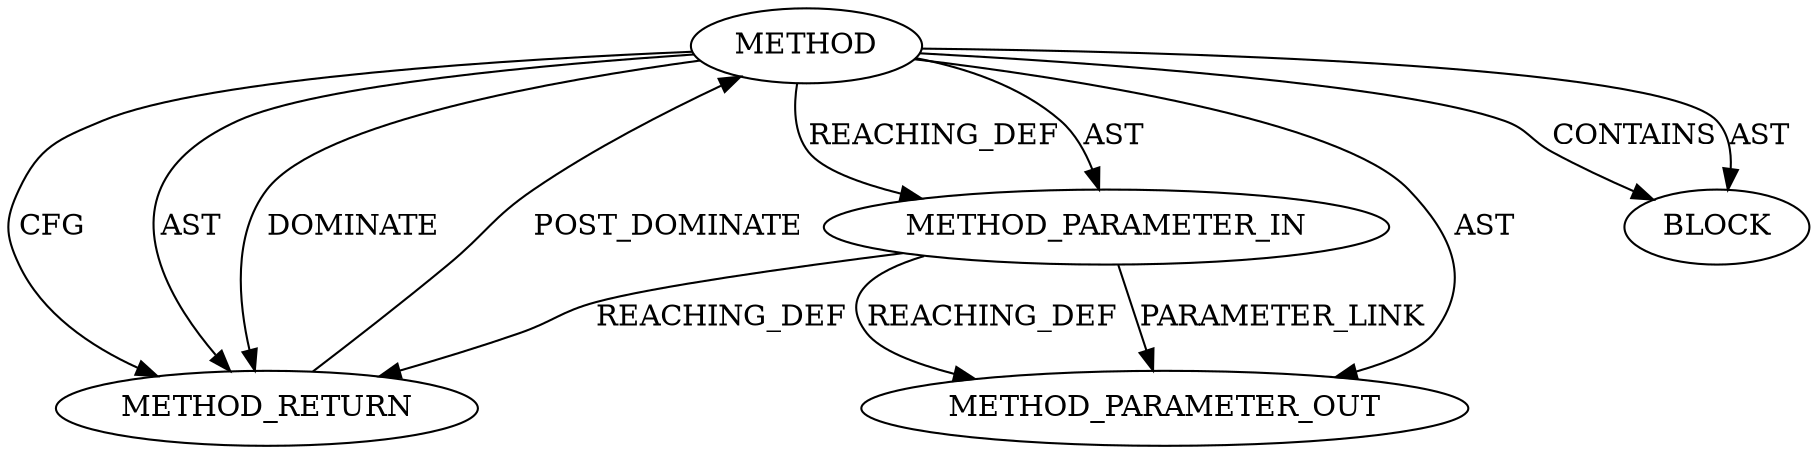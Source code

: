 digraph {
  19366 [label=METHOD AST_PARENT_TYPE="NAMESPACE_BLOCK" AST_PARENT_FULL_NAME="<global>" ORDER=0 CODE="<empty>" FULL_NAME="cpu_to_be64" IS_EXTERNAL=true FILENAME="<empty>" SIGNATURE="" NAME="cpu_to_be64"]
  19369 [label=METHOD_RETURN ORDER=2 CODE="RET" TYPE_FULL_NAME="ANY" EVALUATION_STRATEGY="BY_VALUE"]
  19367 [label=METHOD_PARAMETER_IN ORDER=1 CODE="p1" IS_VARIADIC=false TYPE_FULL_NAME="ANY" EVALUATION_STRATEGY="BY_VALUE" INDEX=1 NAME="p1"]
  21766 [label=METHOD_PARAMETER_OUT ORDER=1 CODE="p1" IS_VARIADIC=false TYPE_FULL_NAME="ANY" EVALUATION_STRATEGY="BY_VALUE" INDEX=1 NAME="p1"]
  19368 [label=BLOCK ORDER=1 ARGUMENT_INDEX=1 CODE="<empty>" TYPE_FULL_NAME="ANY"]
  19367 -> 21766 [label=REACHING_DEF VARIABLE="p1"]
  19367 -> 21766 [label=PARAMETER_LINK ]
  19366 -> 19368 [label=CONTAINS ]
  19367 -> 19369 [label=REACHING_DEF VARIABLE="p1"]
  19366 -> 19367 [label=REACHING_DEF VARIABLE=""]
  19366 -> 19368 [label=AST ]
  19366 -> 19367 [label=AST ]
  19369 -> 19366 [label=POST_DOMINATE ]
  19366 -> 19369 [label=CFG ]
  19366 -> 19369 [label=AST ]
  19366 -> 21766 [label=AST ]
  19366 -> 19369 [label=DOMINATE ]
}
